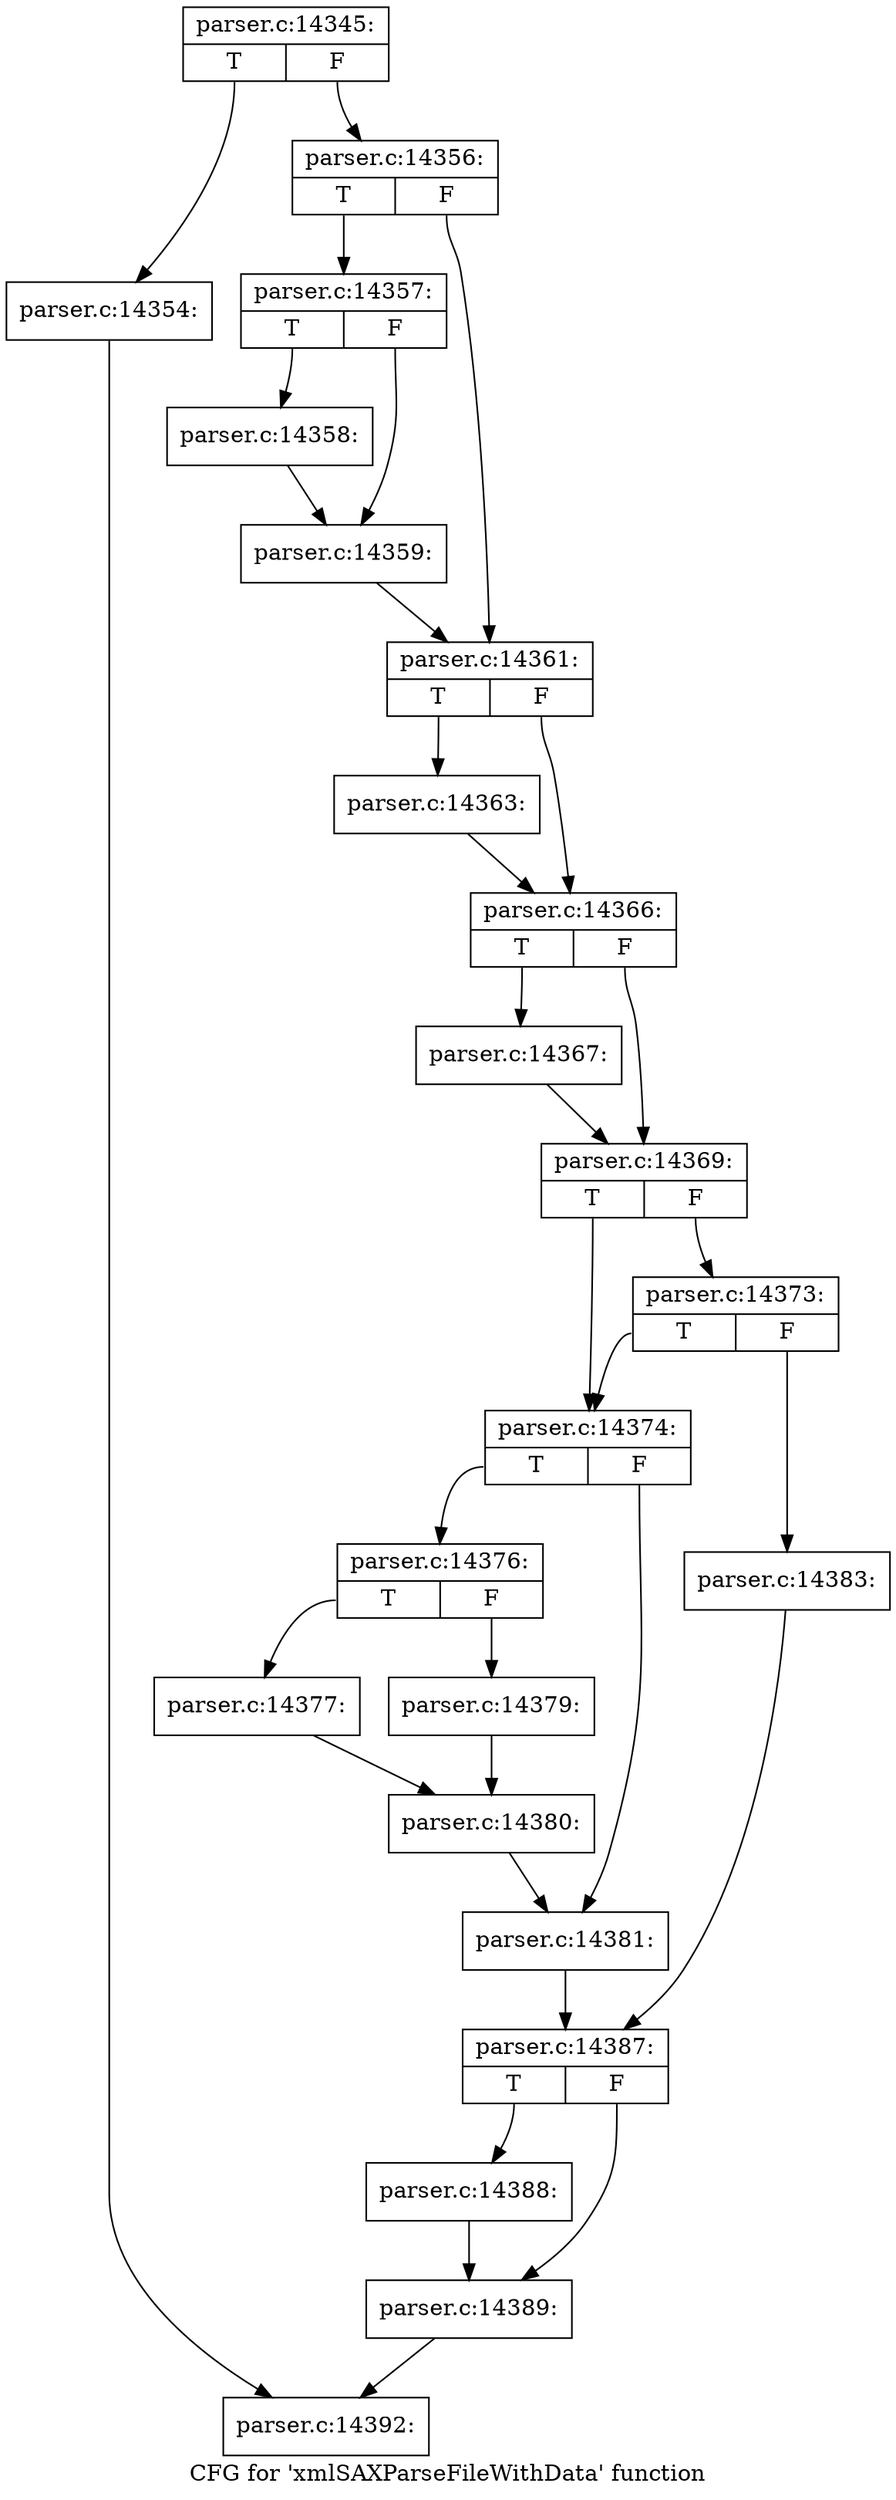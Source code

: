digraph "CFG for 'xmlSAXParseFileWithData' function" {
	label="CFG for 'xmlSAXParseFileWithData' function";

	Node0x59d0010 [shape=record,label="{parser.c:14345:|{<s0>T|<s1>F}}"];
	Node0x59d0010:s0 -> Node0x59d1860;
	Node0x59d0010:s1 -> Node0x59d18b0;
	Node0x59d1860 [shape=record,label="{parser.c:14354:}"];
	Node0x59d1860 -> Node0x59cdb00;
	Node0x59d18b0 [shape=record,label="{parser.c:14356:|{<s0>T|<s1>F}}"];
	Node0x59d18b0:s0 -> Node0x59d1de0;
	Node0x59d18b0:s1 -> Node0x59d1e30;
	Node0x59d1de0 [shape=record,label="{parser.c:14357:|{<s0>T|<s1>F}}"];
	Node0x59d1de0:s0 -> Node0x59d21f0;
	Node0x59d1de0:s1 -> Node0x59d2240;
	Node0x59d21f0 [shape=record,label="{parser.c:14358:}"];
	Node0x59d21f0 -> Node0x59d2240;
	Node0x59d2240 [shape=record,label="{parser.c:14359:}"];
	Node0x59d2240 -> Node0x59d1e30;
	Node0x59d1e30 [shape=record,label="{parser.c:14361:|{<s0>T|<s1>F}}"];
	Node0x59d1e30:s0 -> Node0x59d2eb0;
	Node0x59d1e30:s1 -> Node0x59d2f00;
	Node0x59d2eb0 [shape=record,label="{parser.c:14363:}"];
	Node0x59d2eb0 -> Node0x59d2f00;
	Node0x59d2f00 [shape=record,label="{parser.c:14366:|{<s0>T|<s1>F}}"];
	Node0x59d2f00:s0 -> Node0x59d35f0;
	Node0x59d2f00:s1 -> Node0x59d3640;
	Node0x59d35f0 [shape=record,label="{parser.c:14367:}"];
	Node0x59d35f0 -> Node0x59d3640;
	Node0x59d3640 [shape=record,label="{parser.c:14369:|{<s0>T|<s1>F}}"];
	Node0x59d3640:s0 -> Node0x59d4280;
	Node0x59d3640:s1 -> Node0x59d4370;
	Node0x59d4370 [shape=record,label="{parser.c:14373:|{<s0>T|<s1>F}}"];
	Node0x59d4370:s0 -> Node0x59d4280;
	Node0x59d4370:s1 -> Node0x59d4320;
	Node0x59d4280 [shape=record,label="{parser.c:14374:|{<s0>T|<s1>F}}"];
	Node0x59d4280:s0 -> Node0x59d4c40;
	Node0x59d4280:s1 -> Node0x59d4c90;
	Node0x59d4c40 [shape=record,label="{parser.c:14376:|{<s0>T|<s1>F}}"];
	Node0x59d4c40:s0 -> Node0x59d5050;
	Node0x59d4c40:s1 -> Node0x59d50f0;
	Node0x59d5050 [shape=record,label="{parser.c:14377:}"];
	Node0x59d5050 -> Node0x59d50a0;
	Node0x59d50f0 [shape=record,label="{parser.c:14379:}"];
	Node0x59d50f0 -> Node0x59d50a0;
	Node0x59d50a0 [shape=record,label="{parser.c:14380:}"];
	Node0x59d50a0 -> Node0x59d4c90;
	Node0x59d4c90 [shape=record,label="{parser.c:14381:}"];
	Node0x59d4c90 -> Node0x59d42d0;
	Node0x59d4320 [shape=record,label="{parser.c:14383:}"];
	Node0x59d4320 -> Node0x59d42d0;
	Node0x59d42d0 [shape=record,label="{parser.c:14387:|{<s0>T|<s1>F}}"];
	Node0x59d42d0:s0 -> Node0x59d6950;
	Node0x59d42d0:s1 -> Node0x59d69a0;
	Node0x59d6950 [shape=record,label="{parser.c:14388:}"];
	Node0x59d6950 -> Node0x59d69a0;
	Node0x59d69a0 [shape=record,label="{parser.c:14389:}"];
	Node0x59d69a0 -> Node0x59cdb00;
	Node0x59cdb00 [shape=record,label="{parser.c:14392:}"];
}

